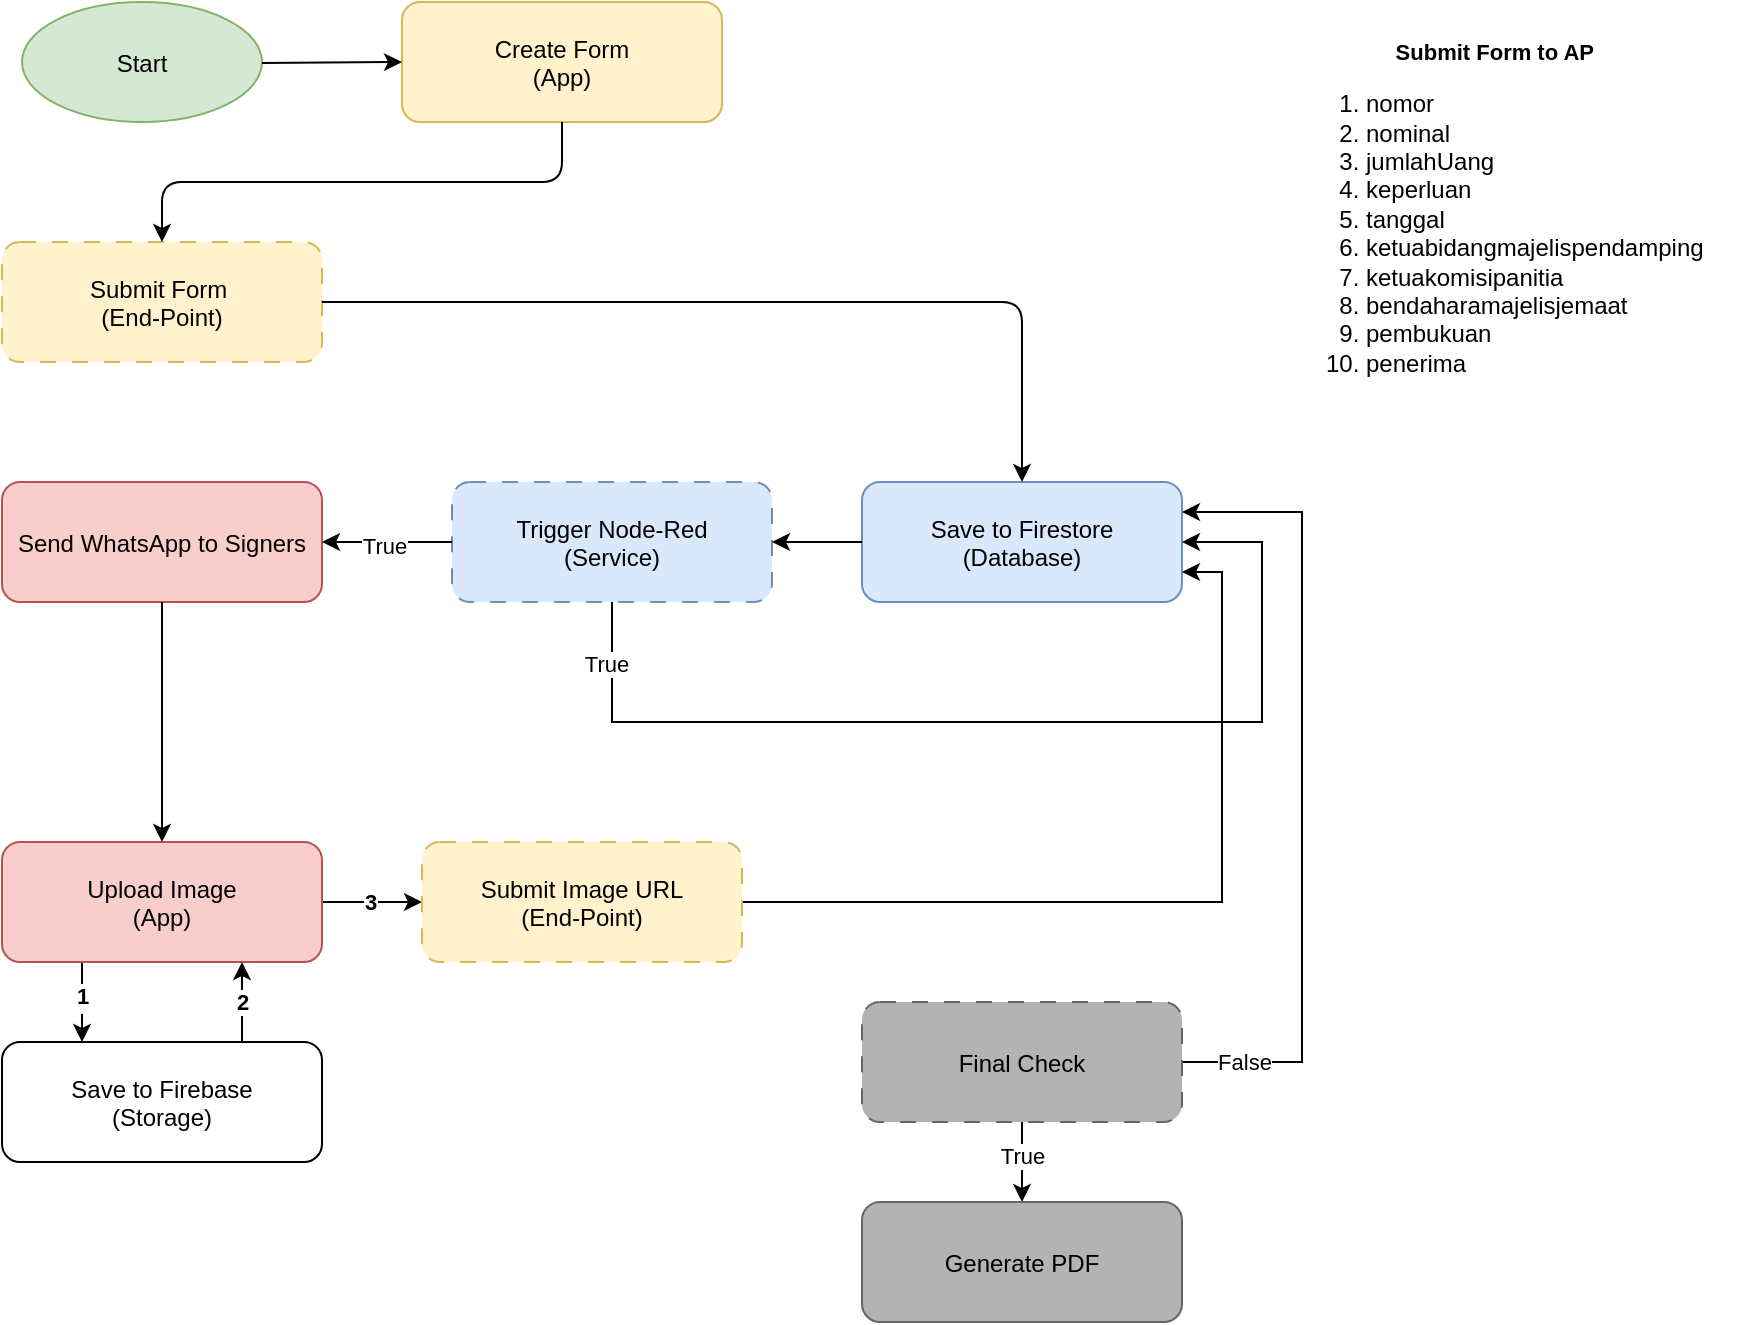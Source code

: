 <mxfile version="26.1.0">
  <diagram name="Page-1" id="0k0p8xCqQLOHbQBMagzz">
    <mxGraphModel dx="404" dy="225" grid="1" gridSize="10" guides="1" tooltips="1" connect="1" arrows="1" fold="1" page="1" pageScale="1" pageWidth="850" pageHeight="1100" math="0" shadow="0">
      <root>
        <mxCell id="0" />
        <mxCell id="1" parent="0" />
        <mxCell id="aDgGIX2eHUsiDJ8qM59B-9" value="Start" style="ellipse;fillColor=#d5e8d4;strokeColor=#82b366;" parent="1" vertex="1">
          <mxGeometry x="130" y="30" width="120" height="60" as="geometry" />
        </mxCell>
        <mxCell id="aDgGIX2eHUsiDJ8qM59B-10" value="Create Form&#xa;(App)" style="rounded=1;fillColor=#fff2cc;strokeColor=#d6b656;" parent="1" vertex="1">
          <mxGeometry x="320" y="30" width="160" height="60" as="geometry" />
        </mxCell>
        <mxCell id="aDgGIX2eHUsiDJ8qM59B-11" value="Submit Form &#xa;(End-Point)" style="rounded=1;fillColor=#fff2cc;strokeColor=#d6b656;dashed=1;dashPattern=8 8;" parent="1" vertex="1">
          <mxGeometry x="120" y="150" width="160" height="60" as="geometry" />
        </mxCell>
        <mxCell id="aDgGIX2eHUsiDJ8qM59B-12" value="Save to Firestore&#xa;(Database)" style="rounded=1;fillColor=#dae8fc;strokeColor=#6c8ebf;" parent="1" vertex="1">
          <mxGeometry x="550" y="270" width="160" height="60" as="geometry" />
        </mxCell>
        <mxCell id="cPocxFOdf4c5zaEAgyfB-9" style="edgeStyle=orthogonalEdgeStyle;rounded=0;orthogonalLoop=1;jettySize=auto;html=1;exitX=0.5;exitY=1;exitDx=0;exitDy=0;entryX=1;entryY=0.5;entryDx=0;entryDy=0;" parent="1" source="aDgGIX2eHUsiDJ8qM59B-13" target="aDgGIX2eHUsiDJ8qM59B-12" edge="1">
          <mxGeometry relative="1" as="geometry">
            <Array as="points">
              <mxPoint x="425" y="390" />
              <mxPoint x="750" y="390" />
              <mxPoint x="750" y="300" />
            </Array>
          </mxGeometry>
        </mxCell>
        <mxCell id="cPocxFOdf4c5zaEAgyfB-17" value="True" style="edgeLabel;html=1;align=center;verticalAlign=middle;resizable=0;points=[];" parent="cPocxFOdf4c5zaEAgyfB-9" vertex="1" connectable="0">
          <mxGeometry x="-0.881" y="-3" relative="1" as="geometry">
            <mxPoint as="offset" />
          </mxGeometry>
        </mxCell>
        <mxCell id="aDgGIX2eHUsiDJ8qM59B-13" value="Trigger Node-Red&#xa;(Service)" style="rounded=1;fillColor=#dae8fc;strokeColor=#6c8ebf;dashed=1;dashPattern=8 8;" parent="1" vertex="1">
          <mxGeometry x="345" y="270" width="160" height="60" as="geometry" />
        </mxCell>
        <mxCell id="aDgGIX2eHUsiDJ8qM59B-14" value="Send WhatsApp to Signers" style="rounded=1;fillColor=#f8cecc;strokeColor=#b85450;" parent="1" vertex="1">
          <mxGeometry x="120" y="270" width="160" height="60" as="geometry" />
        </mxCell>
        <mxCell id="cPocxFOdf4c5zaEAgyfB-24" style="edgeStyle=orthogonalEdgeStyle;rounded=0;orthogonalLoop=1;jettySize=auto;html=1;exitX=1;exitY=0.5;exitDx=0;exitDy=0;entryX=0;entryY=0.5;entryDx=0;entryDy=0;" parent="1" source="aDgGIX2eHUsiDJ8qM59B-15" target="cPocxFOdf4c5zaEAgyfB-21" edge="1">
          <mxGeometry relative="1" as="geometry" />
        </mxCell>
        <mxCell id="XEOHDXe-3Rds1Pl_wQdD-4" value="&lt;b&gt;3&lt;/b&gt;" style="edgeLabel;html=1;align=center;verticalAlign=middle;resizable=0;points=[];" vertex="1" connectable="0" parent="cPocxFOdf4c5zaEAgyfB-24">
          <mxGeometry x="-0.034" relative="1" as="geometry">
            <mxPoint as="offset" />
          </mxGeometry>
        </mxCell>
        <mxCell id="cPocxFOdf4c5zaEAgyfB-26" style="edgeStyle=orthogonalEdgeStyle;rounded=0;orthogonalLoop=1;jettySize=auto;html=1;exitX=0.25;exitY=1;exitDx=0;exitDy=0;entryX=0.25;entryY=0;entryDx=0;entryDy=0;" parent="1" source="aDgGIX2eHUsiDJ8qM59B-15" target="cPocxFOdf4c5zaEAgyfB-22" edge="1">
          <mxGeometry relative="1" as="geometry" />
        </mxCell>
        <mxCell id="XEOHDXe-3Rds1Pl_wQdD-1" value="&lt;b&gt;!&lt;/b&gt;" style="edgeLabel;html=1;align=center;verticalAlign=middle;resizable=0;points=[];" vertex="1" connectable="0" parent="cPocxFOdf4c5zaEAgyfB-26">
          <mxGeometry x="-0.086" relative="1" as="geometry">
            <mxPoint as="offset" />
          </mxGeometry>
        </mxCell>
        <mxCell id="XEOHDXe-3Rds1Pl_wQdD-2" value="1" style="edgeLabel;html=1;align=center;verticalAlign=middle;resizable=0;points=[];" vertex="1" connectable="0" parent="cPocxFOdf4c5zaEAgyfB-26">
          <mxGeometry x="-0.099" y="-1" relative="1" as="geometry">
            <mxPoint as="offset" />
          </mxGeometry>
        </mxCell>
        <mxCell id="XEOHDXe-3Rds1Pl_wQdD-6" value="&lt;b&gt;1&lt;/b&gt;" style="edgeLabel;html=1;align=center;verticalAlign=middle;resizable=0;points=[];" vertex="1" connectable="0" parent="cPocxFOdf4c5zaEAgyfB-26">
          <mxGeometry x="-0.16" relative="1" as="geometry">
            <mxPoint as="offset" />
          </mxGeometry>
        </mxCell>
        <mxCell id="aDgGIX2eHUsiDJ8qM59B-15" value="Upload Image&#xa;(App)" style="rounded=1;fillColor=#f8cecc;strokeColor=#b85450;" parent="1" vertex="1">
          <mxGeometry x="120" y="450" width="160" height="60" as="geometry" />
        </mxCell>
        <mxCell id="cPocxFOdf4c5zaEAgyfB-4" style="edgeStyle=orthogonalEdgeStyle;rounded=0;orthogonalLoop=1;jettySize=auto;html=1;exitX=0.5;exitY=1;exitDx=0;exitDy=0;entryX=0.5;entryY=0;entryDx=0;entryDy=0;" parent="1" source="aDgGIX2eHUsiDJ8qM59B-17" target="cPocxFOdf4c5zaEAgyfB-3" edge="1">
          <mxGeometry relative="1" as="geometry" />
        </mxCell>
        <mxCell id="cPocxFOdf4c5zaEAgyfB-18" value="True" style="edgeLabel;html=1;align=center;verticalAlign=middle;resizable=0;points=[];" parent="cPocxFOdf4c5zaEAgyfB-4" vertex="1" connectable="0">
          <mxGeometry x="-0.15" relative="1" as="geometry">
            <mxPoint as="offset" />
          </mxGeometry>
        </mxCell>
        <mxCell id="cPocxFOdf4c5zaEAgyfB-8" style="edgeStyle=orthogonalEdgeStyle;rounded=0;orthogonalLoop=1;jettySize=auto;html=1;exitX=1;exitY=0.5;exitDx=0;exitDy=0;entryX=1;entryY=0.25;entryDx=0;entryDy=0;" parent="1" source="aDgGIX2eHUsiDJ8qM59B-17" target="aDgGIX2eHUsiDJ8qM59B-12" edge="1">
          <mxGeometry relative="1" as="geometry">
            <Array as="points">
              <mxPoint x="770" y="560" />
              <mxPoint x="770" y="285" />
            </Array>
          </mxGeometry>
        </mxCell>
        <mxCell id="cPocxFOdf4c5zaEAgyfB-19" value="False" style="edgeLabel;html=1;align=center;verticalAlign=middle;resizable=0;points=[];" parent="cPocxFOdf4c5zaEAgyfB-8" vertex="1" connectable="0">
          <mxGeometry x="-0.846" relative="1" as="geometry">
            <mxPoint as="offset" />
          </mxGeometry>
        </mxCell>
        <mxCell id="aDgGIX2eHUsiDJ8qM59B-17" value="Final Check" style="rounded=1;fillColor=#b3b3b3;strokeColor=#666666;dashed=1;dashPattern=8 8;" parent="1" vertex="1">
          <mxGeometry x="550" y="530" width="160" height="60" as="geometry" />
        </mxCell>
        <mxCell id="aDgGIX2eHUsiDJ8qM59B-18" parent="1" source="aDgGIX2eHUsiDJ8qM59B-9" target="aDgGIX2eHUsiDJ8qM59B-10" edge="1">
          <mxGeometry relative="1" as="geometry" />
        </mxCell>
        <mxCell id="aDgGIX2eHUsiDJ8qM59B-19" style="entryX=0.5;entryY=0;entryDx=0;entryDy=0;exitX=0.5;exitY=1;exitDx=0;exitDy=0;" parent="1" source="aDgGIX2eHUsiDJ8qM59B-10" target="aDgGIX2eHUsiDJ8qM59B-11" edge="1">
          <mxGeometry relative="1" as="geometry">
            <Array as="points">
              <mxPoint x="400" y="120" />
              <mxPoint x="200" y="120" />
            </Array>
          </mxGeometry>
        </mxCell>
        <mxCell id="aDgGIX2eHUsiDJ8qM59B-20" style="exitX=1;exitY=0.5;exitDx=0;exitDy=0;entryX=0.5;entryY=0;entryDx=0;entryDy=0;" parent="1" source="aDgGIX2eHUsiDJ8qM59B-11" target="aDgGIX2eHUsiDJ8qM59B-12" edge="1">
          <mxGeometry relative="1" as="geometry">
            <Array as="points">
              <mxPoint x="630" y="180" />
            </Array>
          </mxGeometry>
        </mxCell>
        <mxCell id="aDgGIX2eHUsiDJ8qM59B-21" parent="1" source="aDgGIX2eHUsiDJ8qM59B-12" target="aDgGIX2eHUsiDJ8qM59B-13" edge="1">
          <mxGeometry relative="1" as="geometry" />
        </mxCell>
        <mxCell id="aDgGIX2eHUsiDJ8qM59B-22" parent="1" source="aDgGIX2eHUsiDJ8qM59B-13" target="aDgGIX2eHUsiDJ8qM59B-14" edge="1">
          <mxGeometry relative="1" as="geometry" />
        </mxCell>
        <mxCell id="cPocxFOdf4c5zaEAgyfB-16" value="True" style="edgeLabel;html=1;align=center;verticalAlign=middle;resizable=0;points=[];" parent="aDgGIX2eHUsiDJ8qM59B-22" vertex="1" connectable="0">
          <mxGeometry x="0.049" y="2" relative="1" as="geometry">
            <mxPoint as="offset" />
          </mxGeometry>
        </mxCell>
        <mxCell id="aDgGIX2eHUsiDJ8qM59B-23" parent="1" source="aDgGIX2eHUsiDJ8qM59B-14" target="aDgGIX2eHUsiDJ8qM59B-15" edge="1">
          <mxGeometry relative="1" as="geometry" />
        </mxCell>
        <mxCell id="cPocxFOdf4c5zaEAgyfB-2" value="&lt;p&gt;&lt;/p&gt;&lt;span style=&quot;font-size: 11px; background-color: transparent; color: light-dark(rgb(0, 0, 0), rgb(255, 255, 255));&quot;&gt;&lt;div style=&quot;text-align: center;&quot;&gt;&lt;span style=&quot;background-color: transparent; color: light-dark(rgb(0, 0, 0), rgb(255, 255, 255));&quot;&gt;&lt;b&gt;Submit Form to AP&lt;/b&gt;&lt;/span&gt;&lt;/div&gt;&lt;/span&gt;&lt;ol&gt;&lt;li&gt;&lt;font&gt;nomor&lt;/font&gt;&lt;/li&gt;&lt;li&gt;&lt;font&gt;nominal&lt;/font&gt;&lt;/li&gt;&lt;li&gt;&lt;font&gt;jumlahUang&lt;/font&gt;&lt;/li&gt;&lt;li&gt;&lt;font&gt;keperluan&lt;/font&gt;&lt;/li&gt;&lt;li&gt;&lt;font&gt;tanggal&lt;/font&gt;&lt;/li&gt;&lt;li&gt;&lt;font&gt;ketuabidangmajelispendamping&lt;/font&gt;&lt;/li&gt;&lt;li&gt;&lt;font&gt;ketuakomisipanitia&lt;/font&gt;&lt;/li&gt;&lt;li&gt;&lt;font&gt;bendaharamajelisjemaat&lt;/font&gt;&lt;/li&gt;&lt;li&gt;&lt;font&gt;pembukuan&lt;/font&gt;&lt;/li&gt;&lt;li&gt;penerima&lt;/li&gt;&lt;/ol&gt;&lt;p&gt;&lt;/p&gt;" style="text;html=1;whiteSpace=wrap;overflow=hidden;rounded=1;" parent="1" vertex="1">
          <mxGeometry x="760" y="30" width="230" height="200" as="geometry" />
        </mxCell>
        <mxCell id="cPocxFOdf4c5zaEAgyfB-3" value="Generate PDF" style="rounded=1;fillColor=#b3b3b3;strokeColor=#666666;" parent="1" vertex="1">
          <mxGeometry x="550" y="630" width="160" height="60" as="geometry" />
        </mxCell>
        <mxCell id="cPocxFOdf4c5zaEAgyfB-23" style="edgeStyle=orthogonalEdgeStyle;rounded=0;orthogonalLoop=1;jettySize=auto;html=1;exitX=1;exitY=0.5;exitDx=0;exitDy=0;entryX=1;entryY=0.75;entryDx=0;entryDy=0;" parent="1" source="cPocxFOdf4c5zaEAgyfB-21" target="aDgGIX2eHUsiDJ8qM59B-12" edge="1">
          <mxGeometry relative="1" as="geometry" />
        </mxCell>
        <mxCell id="cPocxFOdf4c5zaEAgyfB-21" value="Submit Image URL&#xa;(End-Point)" style="rounded=1;fillColor=#fff2cc;strokeColor=#d6b656;dashed=1;dashPattern=8 8;" parent="1" vertex="1">
          <mxGeometry x="330" y="450" width="160" height="60" as="geometry" />
        </mxCell>
        <mxCell id="cPocxFOdf4c5zaEAgyfB-27" style="edgeStyle=orthogonalEdgeStyle;rounded=0;orthogonalLoop=1;jettySize=auto;html=1;exitX=0.75;exitY=0;exitDx=0;exitDy=0;entryX=0.75;entryY=1;entryDx=0;entryDy=0;" parent="1" source="cPocxFOdf4c5zaEAgyfB-22" target="aDgGIX2eHUsiDJ8qM59B-15" edge="1">
          <mxGeometry relative="1" as="geometry" />
        </mxCell>
        <mxCell id="XEOHDXe-3Rds1Pl_wQdD-3" value="2" style="edgeLabel;html=1;align=center;verticalAlign=middle;resizable=0;points=[];" vertex="1" connectable="0" parent="cPocxFOdf4c5zaEAgyfB-27">
          <mxGeometry x="0.004" relative="1" as="geometry">
            <mxPoint as="offset" />
          </mxGeometry>
        </mxCell>
        <mxCell id="XEOHDXe-3Rds1Pl_wQdD-5" value="&lt;b&gt;2&lt;/b&gt;" style="edgeLabel;html=1;align=center;verticalAlign=middle;resizable=0;points=[];" vertex="1" connectable="0" parent="cPocxFOdf4c5zaEAgyfB-27">
          <mxGeometry x="0.004" relative="1" as="geometry">
            <mxPoint as="offset" />
          </mxGeometry>
        </mxCell>
        <mxCell id="cPocxFOdf4c5zaEAgyfB-22" value="Save to Firebase&#xa;(Storage)" style="rounded=1;fillColor=light-dark(#FFFFFF,#1D293B);strokeColor=light-dark(#000000,#5C79A3);" parent="1" vertex="1">
          <mxGeometry x="120" y="550" width="160" height="60" as="geometry" />
        </mxCell>
      </root>
    </mxGraphModel>
  </diagram>
</mxfile>
